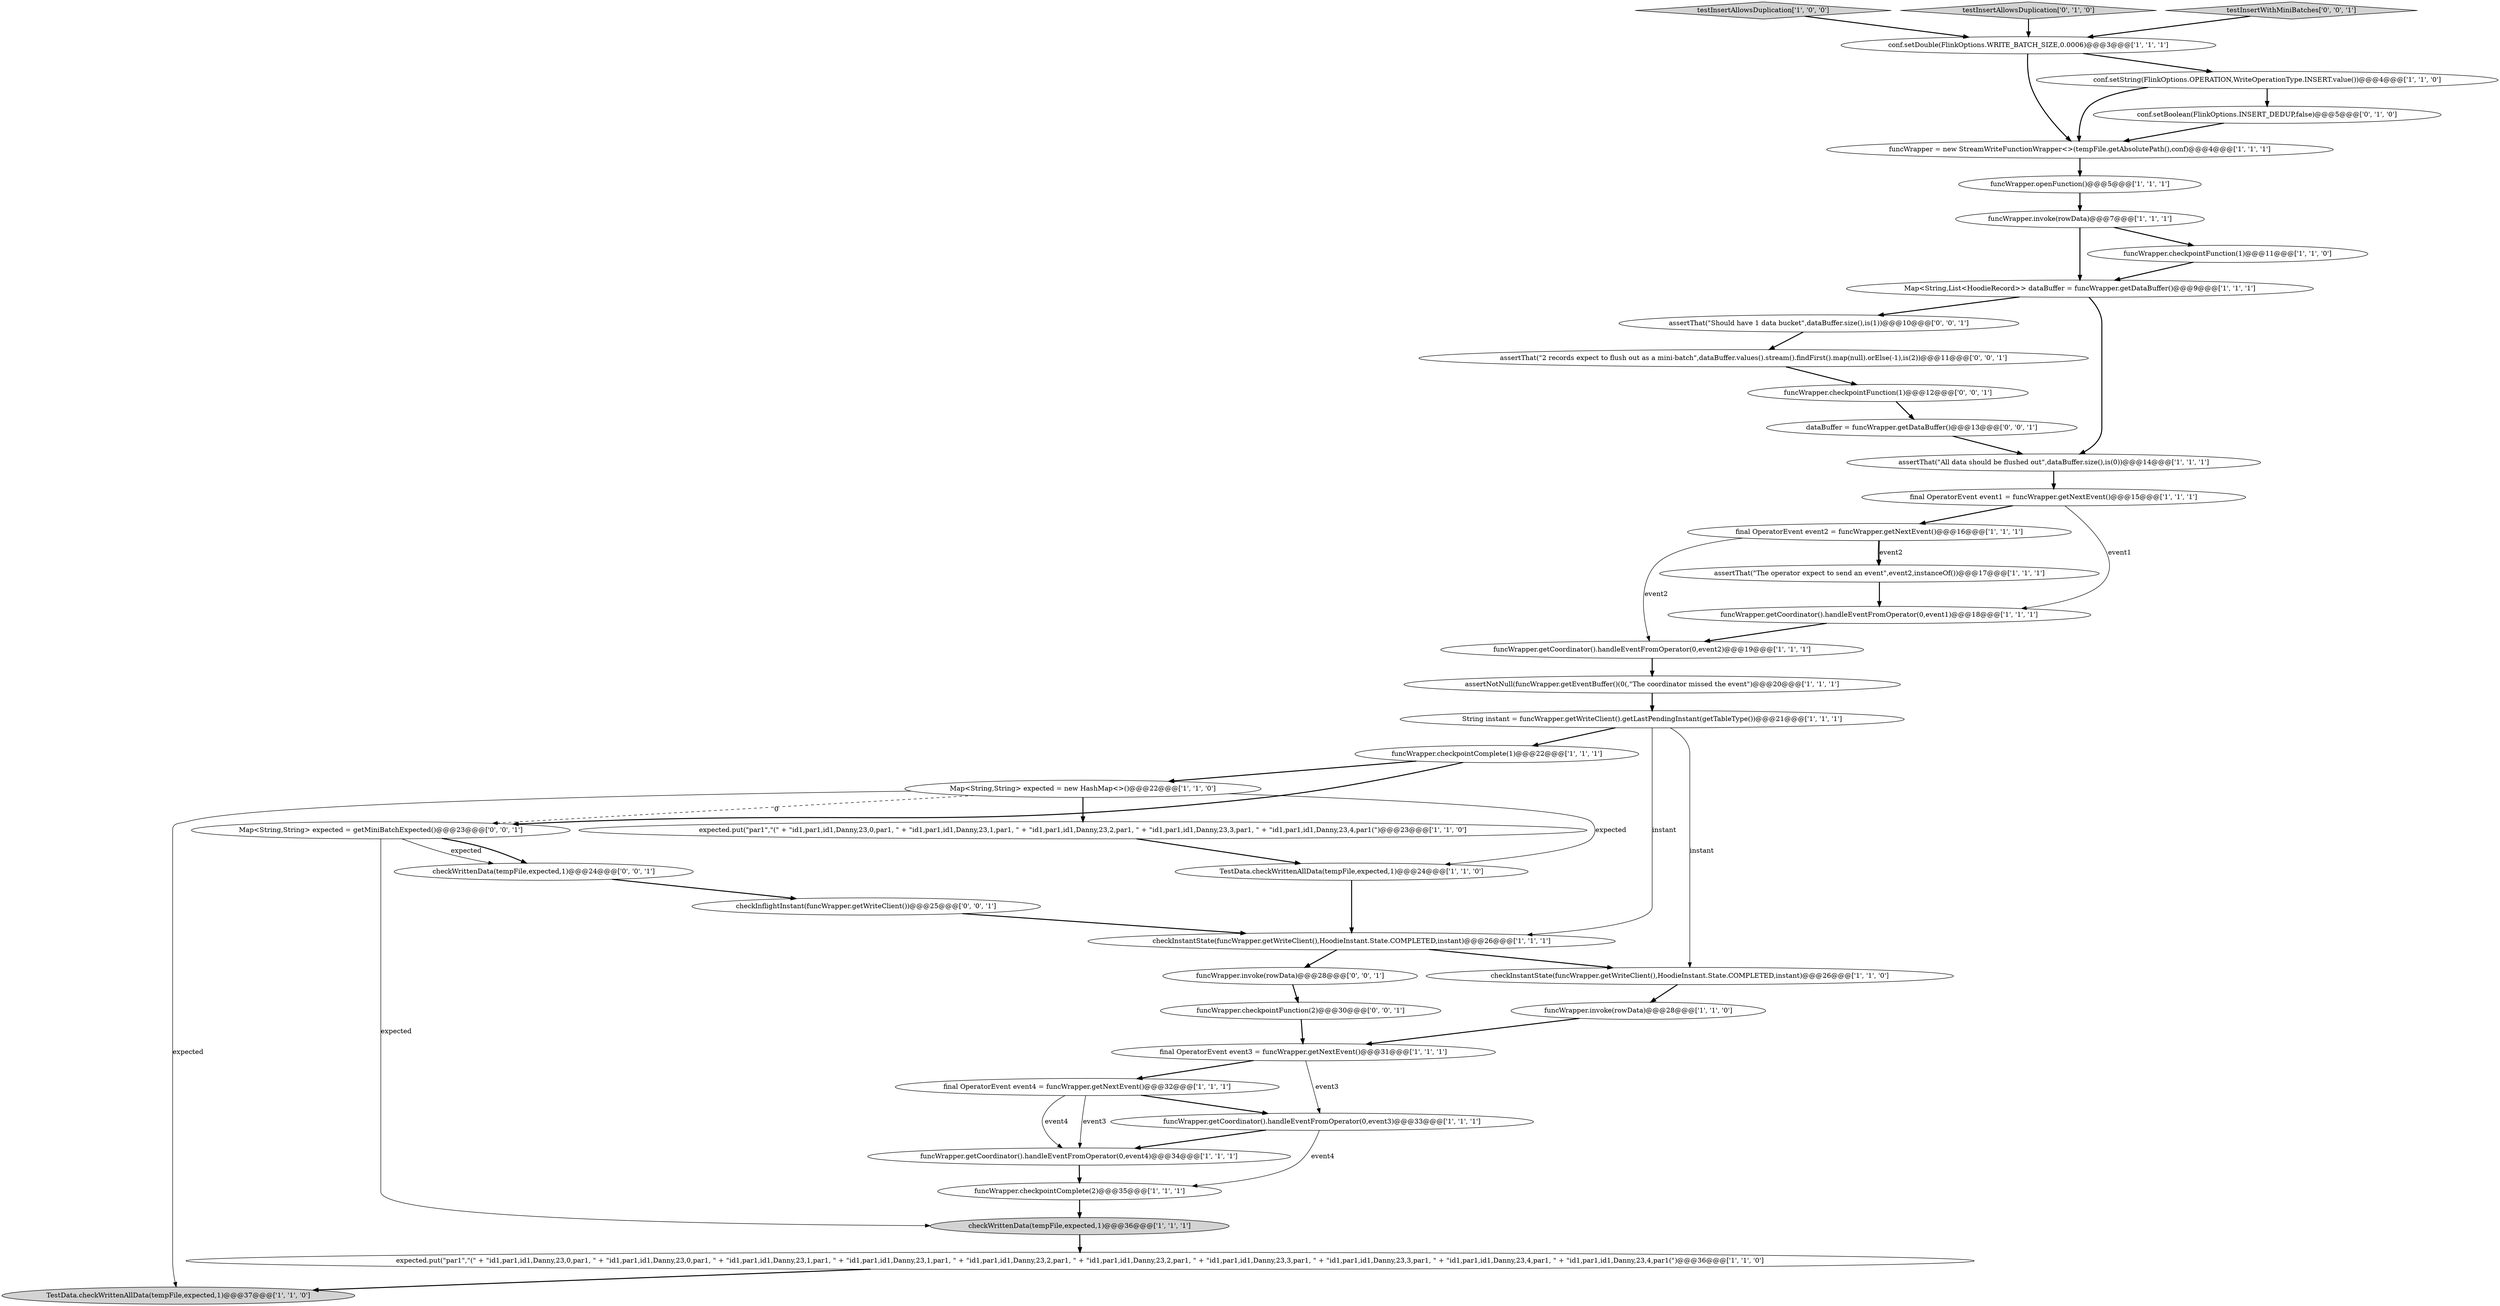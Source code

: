 digraph {
1 [style = filled, label = "funcWrapper = new StreamWriteFunctionWrapper<>(tempFile.getAbsolutePath(),conf)@@@4@@@['1', '1', '1']", fillcolor = white, shape = ellipse image = "AAA0AAABBB1BBB"];
14 [style = filled, label = "testInsertAllowsDuplication['1', '0', '0']", fillcolor = lightgray, shape = diamond image = "AAA0AAABBB1BBB"];
25 [style = filled, label = "final OperatorEvent event1 = funcWrapper.getNextEvent()@@@15@@@['1', '1', '1']", fillcolor = white, shape = ellipse image = "AAA0AAABBB1BBB"];
40 [style = filled, label = "assertThat(\"Should have 1 data bucket\",dataBuffer.size(),is(1))@@@10@@@['0', '0', '1']", fillcolor = white, shape = ellipse image = "AAA0AAABBB3BBB"];
15 [style = filled, label = "assertNotNull(funcWrapper.getEventBuffer()(0(,\"The coordinator missed the event\")@@@20@@@['1', '1', '1']", fillcolor = white, shape = ellipse image = "AAA0AAABBB1BBB"];
42 [style = filled, label = "dataBuffer = funcWrapper.getDataBuffer()@@@13@@@['0', '0', '1']", fillcolor = white, shape = ellipse image = "AAA0AAABBB3BBB"];
38 [style = filled, label = "funcWrapper.checkpointFunction(2)@@@30@@@['0', '0', '1']", fillcolor = white, shape = ellipse image = "AAA0AAABBB3BBB"];
37 [style = filled, label = "assertThat(\"2 records expect to flush out as a mini-batch\",dataBuffer.values().stream().findFirst().map(null).orElse(-1),is(2))@@@11@@@['0', '0', '1']", fillcolor = white, shape = ellipse image = "AAA0AAABBB3BBB"];
22 [style = filled, label = "conf.setDouble(FlinkOptions.WRITE_BATCH_SIZE,0.0006)@@@3@@@['1', '1', '1']", fillcolor = white, shape = ellipse image = "AAA0AAABBB1BBB"];
26 [style = filled, label = "TestData.checkWrittenAllData(tempFile,expected,1)@@@24@@@['1', '1', '0']", fillcolor = white, shape = ellipse image = "AAA0AAABBB1BBB"];
31 [style = filled, label = "testInsertAllowsDuplication['0', '1', '0']", fillcolor = lightgray, shape = diamond image = "AAA0AAABBB2BBB"];
7 [style = filled, label = "funcWrapper.invoke(rowData)@@@7@@@['1', '1', '1']", fillcolor = white, shape = ellipse image = "AAA0AAABBB1BBB"];
16 [style = filled, label = "assertThat(\"The operator expect to send an event\",event2,instanceOf())@@@17@@@['1', '1', '1']", fillcolor = white, shape = ellipse image = "AAA0AAABBB1BBB"];
28 [style = filled, label = "final OperatorEvent event3 = funcWrapper.getNextEvent()@@@31@@@['1', '1', '1']", fillcolor = white, shape = ellipse image = "AAA0AAABBB1BBB"];
23 [style = filled, label = "checkInstantState(funcWrapper.getWriteClient(),HoodieInstant.State.COMPLETED,instant)@@@26@@@['1', '1', '0']", fillcolor = white, shape = ellipse image = "AAA0AAABBB1BBB"];
32 [style = filled, label = "conf.setBoolean(FlinkOptions.INSERT_DEDUP,false)@@@5@@@['0', '1', '0']", fillcolor = white, shape = ellipse image = "AAA1AAABBB2BBB"];
13 [style = filled, label = "final OperatorEvent event4 = funcWrapper.getNextEvent()@@@32@@@['1', '1', '1']", fillcolor = white, shape = ellipse image = "AAA0AAABBB1BBB"];
17 [style = filled, label = "funcWrapper.checkpointComplete(2)@@@35@@@['1', '1', '1']", fillcolor = white, shape = ellipse image = "AAA0AAABBB1BBB"];
6 [style = filled, label = "funcWrapper.openFunction()@@@5@@@['1', '1', '1']", fillcolor = white, shape = ellipse image = "AAA0AAABBB1BBB"];
8 [style = filled, label = "final OperatorEvent event2 = funcWrapper.getNextEvent()@@@16@@@['1', '1', '1']", fillcolor = white, shape = ellipse image = "AAA0AAABBB1BBB"];
24 [style = filled, label = "conf.setString(FlinkOptions.OPERATION,WriteOperationType.INSERT.value())@@@4@@@['1', '1', '0']", fillcolor = white, shape = ellipse image = "AAA0AAABBB1BBB"];
9 [style = filled, label = "expected.put(\"par1\",\"(\" + \"id1,par1,id1,Danny,23,0,par1, \" + \"id1,par1,id1,Danny,23,1,par1, \" + \"id1,par1,id1,Danny,23,2,par1, \" + \"id1,par1,id1,Danny,23,3,par1, \" + \"id1,par1,id1,Danny,23,4,par1(\")@@@23@@@['1', '1', '0']", fillcolor = white, shape = ellipse image = "AAA0AAABBB1BBB"];
29 [style = filled, label = "funcWrapper.checkpointComplete(1)@@@22@@@['1', '1', '1']", fillcolor = white, shape = ellipse image = "AAA0AAABBB1BBB"];
39 [style = filled, label = "Map<String,String> expected = getMiniBatchExpected()@@@23@@@['0', '0', '1']", fillcolor = white, shape = ellipse image = "AAA0AAABBB3BBB"];
36 [style = filled, label = "funcWrapper.invoke(rowData)@@@28@@@['0', '0', '1']", fillcolor = white, shape = ellipse image = "AAA0AAABBB3BBB"];
4 [style = filled, label = "funcWrapper.checkpointFunction(1)@@@11@@@['1', '1', '0']", fillcolor = white, shape = ellipse image = "AAA0AAABBB1BBB"];
34 [style = filled, label = "checkInflightInstant(funcWrapper.getWriteClient())@@@25@@@['0', '0', '1']", fillcolor = white, shape = ellipse image = "AAA0AAABBB3BBB"];
27 [style = filled, label = "assertThat(\"All data should be flushed out\",dataBuffer.size(),is(0))@@@14@@@['1', '1', '1']", fillcolor = white, shape = ellipse image = "AAA0AAABBB1BBB"];
18 [style = filled, label = "funcWrapper.getCoordinator().handleEventFromOperator(0,event4)@@@34@@@['1', '1', '1']", fillcolor = white, shape = ellipse image = "AAA0AAABBB1BBB"];
12 [style = filled, label = "Map<String,String> expected = new HashMap<>()@@@22@@@['1', '1', '0']", fillcolor = white, shape = ellipse image = "AAA0AAABBB1BBB"];
3 [style = filled, label = "funcWrapper.getCoordinator().handleEventFromOperator(0,event2)@@@19@@@['1', '1', '1']", fillcolor = white, shape = ellipse image = "AAA0AAABBB1BBB"];
21 [style = filled, label = "String instant = funcWrapper.getWriteClient().getLastPendingInstant(getTableType())@@@21@@@['1', '1', '1']", fillcolor = white, shape = ellipse image = "AAA0AAABBB1BBB"];
33 [style = filled, label = "funcWrapper.checkpointFunction(1)@@@12@@@['0', '0', '1']", fillcolor = white, shape = ellipse image = "AAA0AAABBB3BBB"];
35 [style = filled, label = "checkWrittenData(tempFile,expected,1)@@@24@@@['0', '0', '1']", fillcolor = white, shape = ellipse image = "AAA0AAABBB3BBB"];
30 [style = filled, label = "funcWrapper.invoke(rowData)@@@28@@@['1', '1', '0']", fillcolor = white, shape = ellipse image = "AAA0AAABBB1BBB"];
10 [style = filled, label = "checkWrittenData(tempFile,expected,1)@@@36@@@['1', '1', '1']", fillcolor = lightgray, shape = ellipse image = "AAA0AAABBB1BBB"];
0 [style = filled, label = "Map<String,List<HoodieRecord>> dataBuffer = funcWrapper.getDataBuffer()@@@9@@@['1', '1', '1']", fillcolor = white, shape = ellipse image = "AAA0AAABBB1BBB"];
19 [style = filled, label = "funcWrapper.getCoordinator().handleEventFromOperator(0,event1)@@@18@@@['1', '1', '1']", fillcolor = white, shape = ellipse image = "AAA0AAABBB1BBB"];
2 [style = filled, label = "funcWrapper.getCoordinator().handleEventFromOperator(0,event3)@@@33@@@['1', '1', '1']", fillcolor = white, shape = ellipse image = "AAA0AAABBB1BBB"];
5 [style = filled, label = "expected.put(\"par1\",\"(\" + \"id1,par1,id1,Danny,23,0,par1, \" + \"id1,par1,id1,Danny,23,0,par1, \" + \"id1,par1,id1,Danny,23,1,par1, \" + \"id1,par1,id1,Danny,23,1,par1, \" + \"id1,par1,id1,Danny,23,2,par1, \" + \"id1,par1,id1,Danny,23,2,par1, \" + \"id1,par1,id1,Danny,23,3,par1, \" + \"id1,par1,id1,Danny,23,3,par1, \" + \"id1,par1,id1,Danny,23,4,par1, \" + \"id1,par1,id1,Danny,23,4,par1(\")@@@36@@@['1', '1', '0']", fillcolor = white, shape = ellipse image = "AAA0AAABBB1BBB"];
11 [style = filled, label = "TestData.checkWrittenAllData(tempFile,expected,1)@@@37@@@['1', '1', '0']", fillcolor = lightgray, shape = ellipse image = "AAA0AAABBB1BBB"];
41 [style = filled, label = "testInsertWithMiniBatches['0', '0', '1']", fillcolor = lightgray, shape = diamond image = "AAA0AAABBB3BBB"];
20 [style = filled, label = "checkInstantState(funcWrapper.getWriteClient(),HoodieInstant.State.COMPLETED,instant)@@@26@@@['1', '1', '1']", fillcolor = white, shape = ellipse image = "AAA0AAABBB1BBB"];
8->16 [style = bold, label=""];
19->3 [style = bold, label=""];
23->30 [style = bold, label=""];
28->13 [style = bold, label=""];
21->20 [style = solid, label="instant"];
20->23 [style = bold, label=""];
13->18 [style = solid, label="event4"];
24->32 [style = bold, label=""];
42->27 [style = bold, label=""];
38->28 [style = bold, label=""];
8->3 [style = solid, label="event2"];
13->18 [style = solid, label="event3"];
27->25 [style = bold, label=""];
22->24 [style = bold, label=""];
12->26 [style = solid, label="expected"];
39->35 [style = bold, label=""];
12->11 [style = solid, label="expected"];
16->19 [style = bold, label=""];
26->20 [style = bold, label=""];
21->23 [style = solid, label="instant"];
31->22 [style = bold, label=""];
37->33 [style = bold, label=""];
8->16 [style = solid, label="event2"];
15->21 [style = bold, label=""];
1->6 [style = bold, label=""];
34->20 [style = bold, label=""];
21->29 [style = bold, label=""];
24->1 [style = bold, label=""];
32->1 [style = bold, label=""];
12->9 [style = bold, label=""];
0->27 [style = bold, label=""];
28->2 [style = solid, label="event3"];
2->18 [style = bold, label=""];
5->11 [style = bold, label=""];
7->4 [style = bold, label=""];
29->39 [style = bold, label=""];
7->0 [style = bold, label=""];
12->39 [style = dashed, label="0"];
41->22 [style = bold, label=""];
40->37 [style = bold, label=""];
39->35 [style = solid, label="expected"];
3->15 [style = bold, label=""];
39->10 [style = solid, label="expected"];
0->40 [style = bold, label=""];
30->28 [style = bold, label=""];
25->8 [style = bold, label=""];
29->12 [style = bold, label=""];
18->17 [style = bold, label=""];
9->26 [style = bold, label=""];
20->36 [style = bold, label=""];
36->38 [style = bold, label=""];
6->7 [style = bold, label=""];
2->17 [style = solid, label="event4"];
13->2 [style = bold, label=""];
22->1 [style = bold, label=""];
35->34 [style = bold, label=""];
25->19 [style = solid, label="event1"];
10->5 [style = bold, label=""];
17->10 [style = bold, label=""];
4->0 [style = bold, label=""];
33->42 [style = bold, label=""];
14->22 [style = bold, label=""];
}
